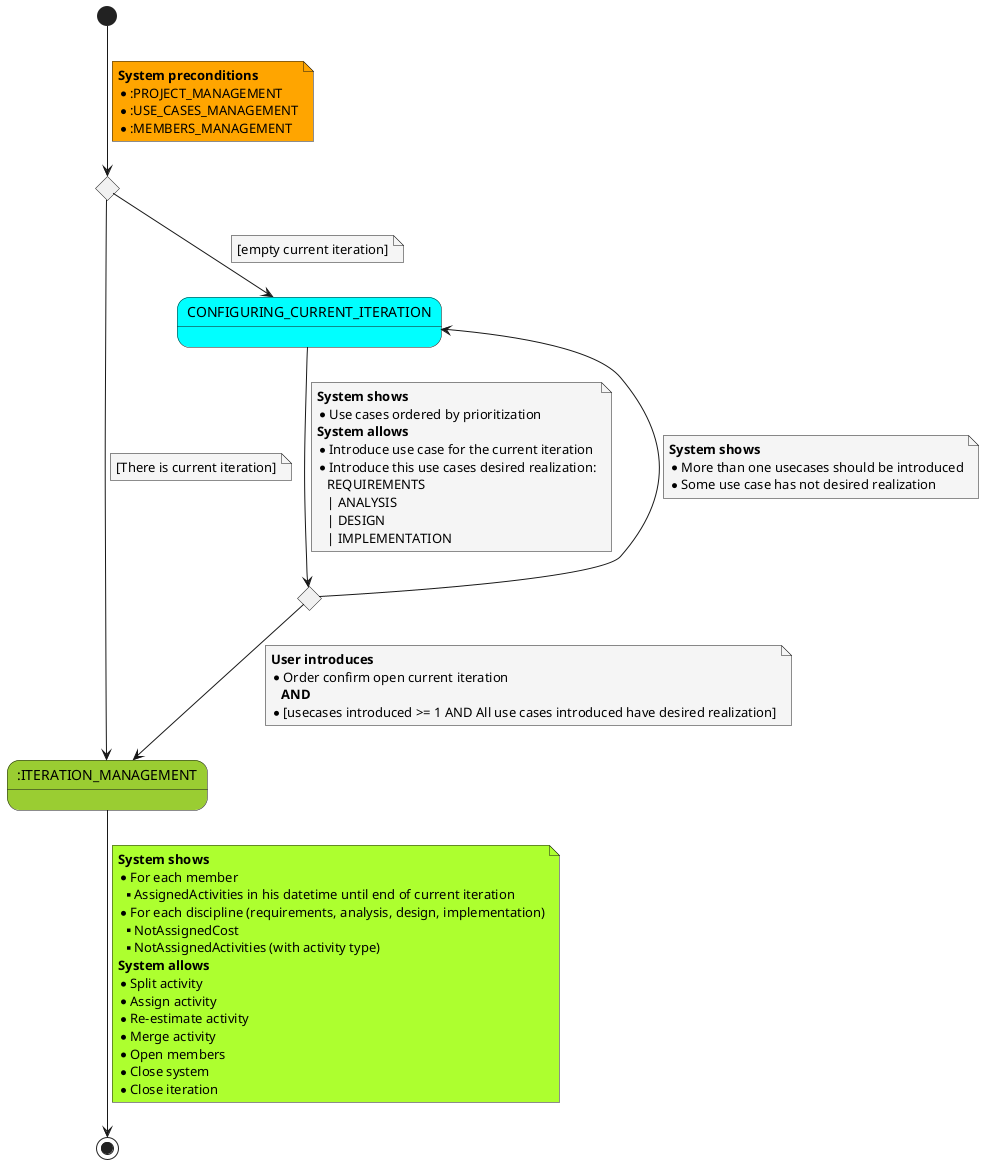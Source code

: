 @startuml
skinparam {
    NoteBackgroundColor #whiteSmoke
}

    state 1  <<choice>>
    state 2 as "CONFIGURING_CURRENT_ITERATION" #Cyan
    state 3 <<choice>>
    state 4 as ":ITERATION_MANAGEMENT" #YellowGreen
    

    [*] --> 1
    note on link #Orange
        <b>System preconditions</b>
        * :PROJECT_MANAGEMENT
        * :USE_CASES_MANAGEMENT
        * :MEMBERS_MANAGEMENT
    end note
      1 -> 4
    note on link
        [There is current iteration]
    end note
    1 --> 2
    note on link
        [empty current iteration]
    end note
    2 --> 3
    note on link
        <b>System shows</b>
        * Use cases ordered by prioritization
        <b>System allows</b>
        * Introduce use case for the current iteration
        * Introduce this use cases desired realization:
           REQUIREMENTS 
           | ANALYSIS 
           | DESIGN 
           | IMPLEMENTATION
    end note
    3 --> 2
       note on link
        <b>System shows</b>
        * More than one usecases should be introduced
        * Some use case has not desired realization
    end note
    3 --> 4
    note on link
        <b>User introduces</b>
        * Order confirm open current iteration
           <b>AND</b>
        * [usecases introduced >= 1 AND All use cases introduced have desired realization]  
    end note
    4 --> [*]
    note on link #GreenYellow
     <b>System shows</b>
     * For each member
     ** AssignedActivities in his datetime until end of current iteration
     * For each discipline (requirements, analysis, design, implementation)
     ** NotAssignedCost
     ** NotAssignedActivities (with activity type)
     <b>System allows</b>
     * Split activity
     * Assign activity
     * Re-estimate activity
     * Merge activity
     * Open members
     * Close system
     * Close iteration
    end note
@enduml
